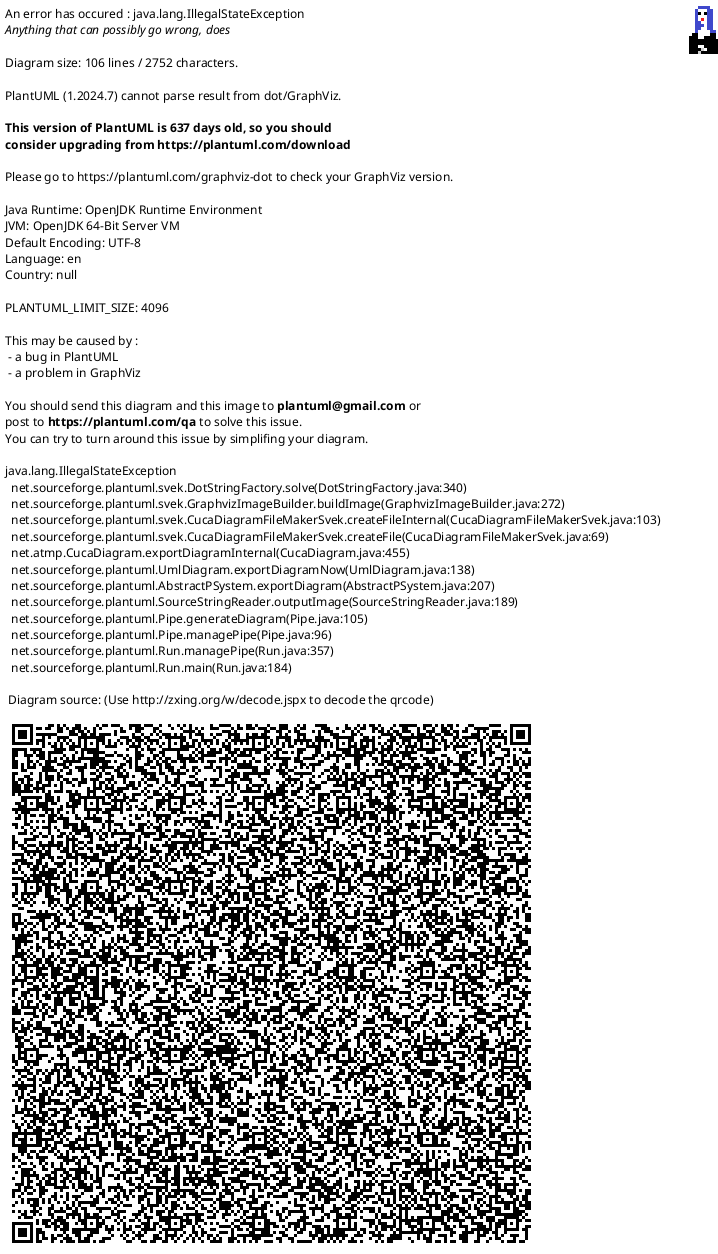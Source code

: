 @startuml Calculator Buddy System Architecture

' Styling
skinparam backgroundColor white
skinparam handwritten false
skinparam defaultTextAlignment center
skinparam componentStyle rectangle
skinparam arrowColor #666666
skinparam linetype ortho

skinparam component {
    BorderColor #cccccc
    BackgroundColor white
    ArrowColor #666666
    FontSize 14
}

skinparam note {
    BackgroundColor #FFFFCC
    BorderColor #999999
}

title Calculator Buddy System Architecture

' Layout components in a more structured way
package "Client Side" {
    [User] as user #E3F2FD
    [Frontend] as frontend #E8F5E9
}

package "AWS Cloud" {
    [API Gateway] as api_gateway #FFF3E0
    [Lambda Function] as lambda #FFEBEE
    [SSM Parameter\nStore] as ssm #F3E5F5
}

package "Claude AI Services" {
    [Claude AI\nValidation] as claude_validation #E0F7FA
    [Claude AI\nSolving] as claude_solving #E1F5FE
    [Claude AI\nExplanation] as claude_explanation #E8F5E9
}

' Connections with better layout
user -right-> frontend : 1. Input Expression
frontend -right-> api_gateway : 2. API Request
api_gateway -right-> lambda : 3. Trigger
lambda -up-> ssm : 4. Get API Key
ssm -right-> claude_validation : 5. API Key
lambda -right-> claude_validation : 6. Process Expression
claude_validation -right-> claude_solving : 7. If Valid
claude_solving -down-> claude_explanation : 8. Generate Steps
claude_explanation -up-> claude_solving : 9. Return Steps
claude_solving -left-> lambda : 10. Result
lambda -left-> api_gateway : 11. Return
api_gateway -left-> frontend : 12. Response
frontend -left-> user : 13. Display Result

' Component descriptions
note bottom of user
  End user who enters mathematical 
  expressions into the calculator
end note

note bottom of frontend
  React-based UI that handles user input
  and displays results
end note

note bottom of api_gateway
  AWS API Gateway that routes requests
  to the Lambda function
end note

note bottom of lambda
  AWS Lambda function that processes
  the mathematical expression
end note

note bottom of ssm
  AWS SSM Parameter Store that
  securely stores the Claude API key
end note

note bottom of claude_validation
  Validates if the input is a valid math 
  problem and if it's solvable
end note

note bottom of claude_solving
  Solves the math problem and 
  provides a detailed explanation
end note

note bottom of claude_explanation
  Generates step-by-step explanations 
  of the solution process
end note

' Legend
legend right
  **Calculator Buddy System Flow**
  This diagram shows how Calculator Buddy processes 
  mathematical expressions using multiple Claude AI interactions.
  
  The system uses three distinct Claude AI services:
  - Validation: Checks if input is a valid math problem
  - Solving: Computes the result of the expression
  - Explanation: Provides detailed step-by-step solution
endlegend

@enduml 